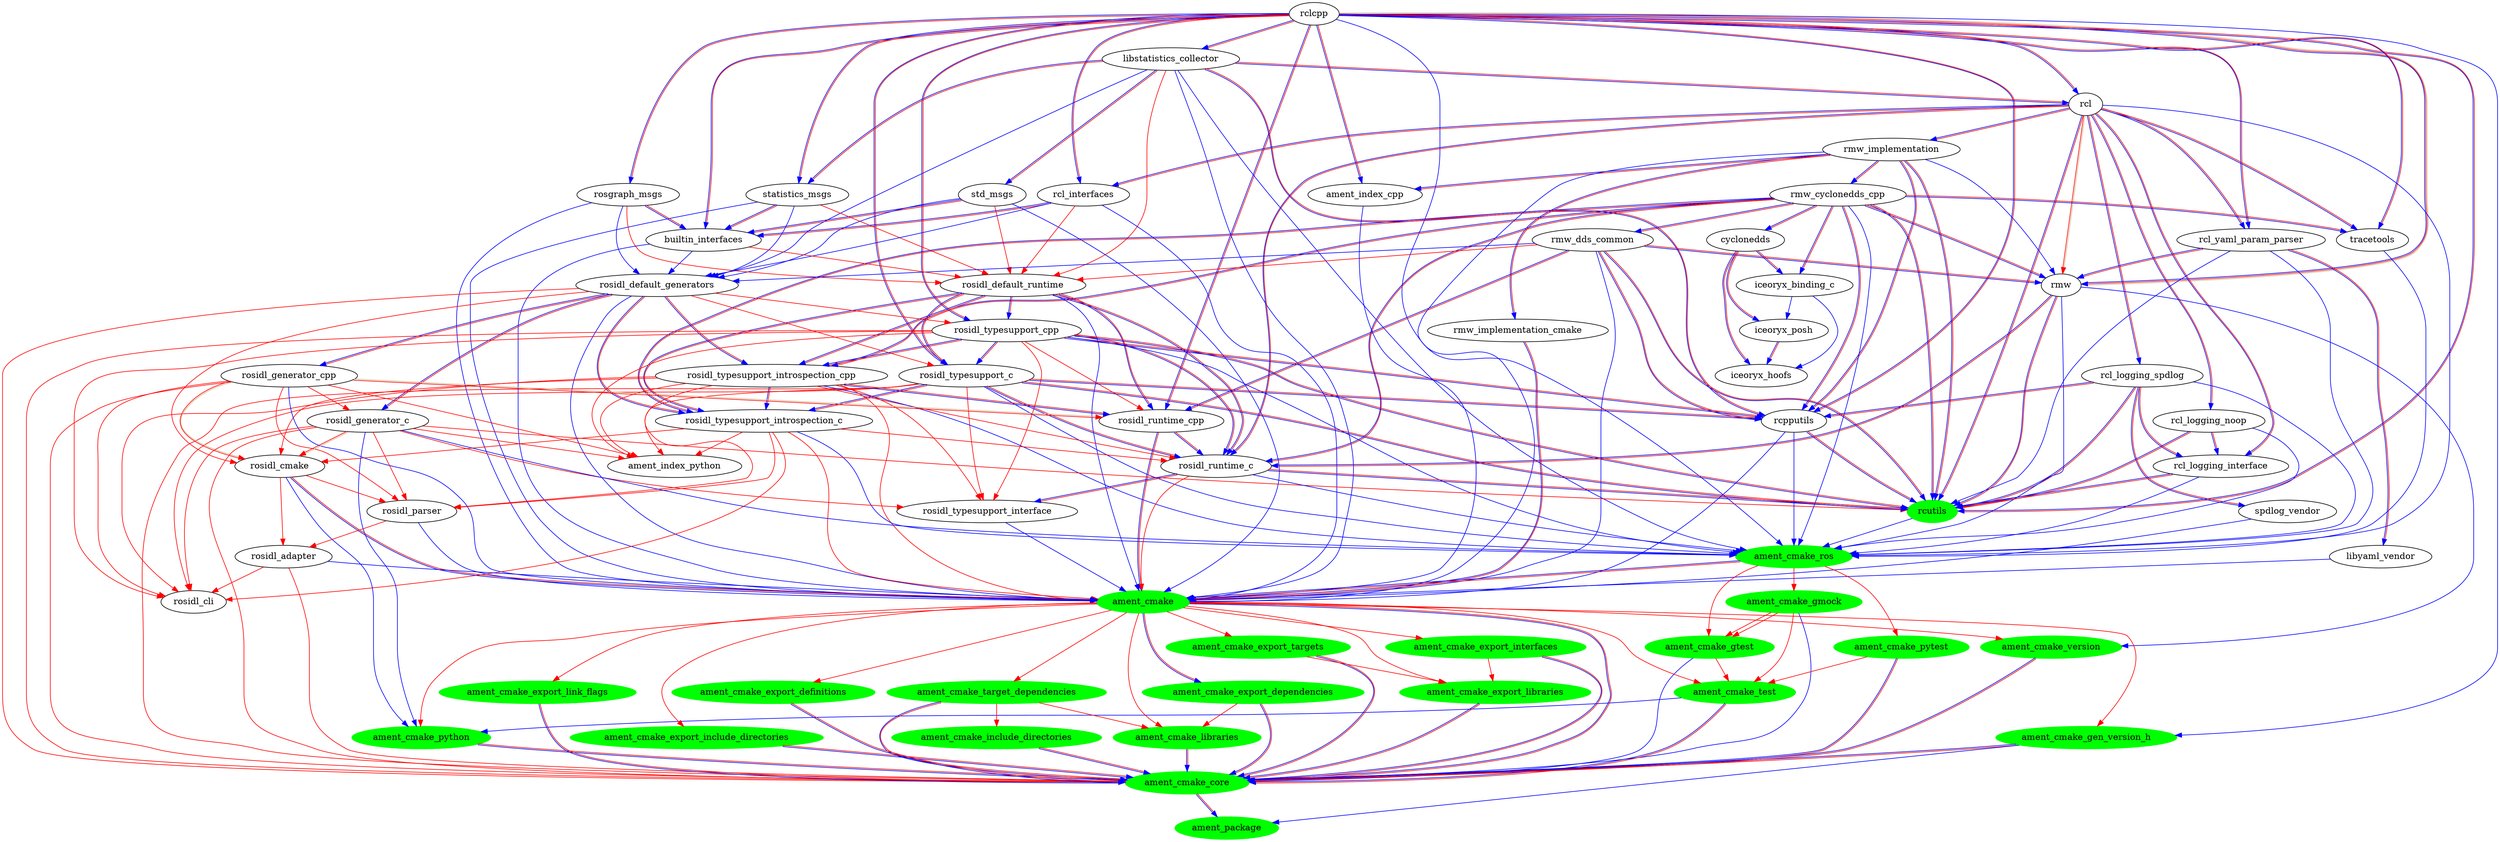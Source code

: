 digraph graphname {
  "rclcpp";
  "libstatistics_collector";
  "rcl";
  "rmw_implementation";
  "std_msgs";
  "statistics_msgs";
  "rosgraph_msgs";
  "rmw_cyclonedds_cpp";
  "rcl_interfaces";
  "rmw_dds_common";
  "builtin_interfaces";
  "rosidl_default_runtime";
  "rosidl_default_generators";
  "rosidl_typesupport_cpp";
  "rosidl_typesupport_c";
  "rosidl_typesupport_introspection_cpp";
  "rosidl_generator_cpp";
  "rcl_yaml_param_parser";
  "rcl_logging_spdlog";
  "rcl_logging_noop";
  "rosidl_typesupport_introspection_c";
  "rosidl_runtime_cpp";
  "rosidl_generator_c";
  "rmw";
  "rcl_logging_interface";
  "libyaml_vendor";
  "rosidl_runtime_c";
  "rcpputils";
  "rosidl_cmake";
  "rcutils" [style=filled;color = green];
  "tracetools";
  "rosidl_parser";
  "spdlog_vendor";
  "rosidl_typesupport_interface";
  "rosidl_adapter";
  "rmw_implementation_cmake";
  "ament_index_cpp";
  "ament_cmake_gtest" [style=filled;color = green];
  "ament_cmake_gmock" [style=filled;color = green];
  "ament_cmake_pytest" [style=filled;color = green];
  "ament_cmake_ros" -> "ament_cmake_pytest" [color="#ff0000"];
  "ament_cmake_pytest" -> "ament_cmake_core" [color="#0000ff:#ff0000"];
  "ament_cmake_pytest" -> "ament_cmake_test" [color="#ff0000"];
  "ament_cmake_ros" -> "ament_cmake_gmock" [color="#ff0000"];
  "ament_cmake_gmock" -> "ament_cmake_core" [color="#0000ff"];
  "ament_cmake_gmock" -> "ament_cmake_gtest" [color="#ff0000"];
  "ament_cmake_gmock" -> "ament_cmake_test" [color="#ff0000"];
  "ament_cmake_ros" -> "ament_cmake_gtest" [color="#ff0000"];
  "ament_cmake_gmock" -> "ament_cmake_gtest" [color="#ff0000"];
  "ament_cmake_gtest" -> "ament_cmake_core" [color="#0000ff"];
  "ament_cmake_gtest" -> "ament_cmake_test" [color="#ff0000"];
  "ament_cmake_ros" [style=filled;color = green];
  "ament_cmake" [style=filled;color = green];
  "ament_cmake_test" [style=filled;color = green];
  "rosidl_cli";
  "ament_cmake_gen_version_h" [style=filled;color = green];
  "ament_index_python";
  "cyclonedds";
  "ament_cmake_target_dependencies" [style=filled;color = green];
  "ament_cmake_export_targets" [style=filled;color = green];
  "ament_cmake_export_interfaces" [style=filled;color = green];
  "ament_cmake_export_dependencies" [style=filled;color = green];
  "iceoryx_binding_c";
  "ament_cmake_version" [style=filled;color = green];
  "ament_cmake_python" [style=filled;color = green];
  "ament_cmake_libraries" [style=filled;color = green];
  "ament_cmake_include_directories" [style=filled;color = green];
  "ament_cmake_export_link_flags" [style=filled;color = green];
  "ament_cmake_export_libraries" [style=filled;color = green];
  "ament_cmake_export_include_directories" [style=filled;color = green];
  "ament_cmake_export_definitions" [style=filled;color = green];
  "iceoryx_posh";
  "ament_cmake_core" [style=filled;color = green];
  "iceoryx_hoofs";
  "ament_package" [style=filled;color = green];
  "ament_cmake" -> "ament_cmake_test" [color="#ff0000"];
  "ament_cmake_test" -> "ament_cmake_core" [color="#0000ff:#ff0000"];
  "ament_cmake_test" -> "ament_cmake_python" [color="#0000ff"];
  "rclcpp" -> "libstatistics_collector" [color="#0000ff:#ff0000"];
  "rclcpp" -> "rosgraph_msgs" [color="#0000ff:#ff0000"];
  "rclcpp" -> "tracetools" [color="#0000ff:#ff0000"];
  "rclcpp" -> "ament_cmake_ros" [color="#0000ff"];
  "rclcpp" -> "rcl_interfaces" [color="#0000ff:#ff0000"];
  "rclcpp" -> "ament_index_cpp" [color="#0000ff:#ff0000"];
  "rclcpp" -> "rosidl_typesupport_cpp" [color="#0000ff:#ff0000"];
  "rclcpp" -> "builtin_interfaces" [color="#0000ff:#ff0000"];
  "rclcpp" -> "rcl_yaml_param_parser" [color="#0000ff:#ff0000"];
  "rclcpp" -> "rosidl_runtime_cpp" [color="#0000ff:#ff0000"];
  "rclcpp" -> "rcutils" [color="#0000ff:#ff0000"];
  "rclcpp" -> "ament_cmake_gen_version_h" [color="#0000ff"];
  "rclcpp" -> "rcpputils" [color="#0000ff:#ff0000"];
  "rclcpp" -> "statistics_msgs" [color="#0000ff:#ff0000"];
  "rclcpp" -> "rmw" [color="#0000ff:#ff0000:#d2b48c"];
  "rclcpp" -> "rcl" [color="#0000ff:#ff0000"];
  "rclcpp" -> "rosidl_typesupport_c" [color="#0000ff:#ff0000"];
  "libstatistics_collector" -> "ament_cmake_ros" [color="#0000ff"];
  "libstatistics_collector" -> "std_msgs" [color="#0000ff:#ff0000"];
  "libstatistics_collector" -> "rosidl_default_generators" [color="#0000ff"];
  "libstatistics_collector" -> "statistics_msgs" [color="#0000ff:#ff0000"];
  "libstatistics_collector" -> "rcpputils" [color="#0000ff:#ff0000"];
  "libstatistics_collector" -> "rcl" [color="#0000ff:#ff0000"];
  "libstatistics_collector" -> "ament_cmake" [color="#0000ff"];
  "libstatistics_collector" -> "rosidl_default_runtime" [color="#ff0000"];
  "rcl" -> "tracetools" [color="#0000ff:#ff0000"];
  "rcl" -> "ament_cmake_ros" [color="#0000ff"];
  "rcl" -> "rcl_interfaces" [color="#0000ff:#ff0000"];
  "rcl" -> "rcl_yaml_param_parser" [color="#0000ff:#ff0000"];
  "rcl" -> "rcutils" [color="#0000ff:#ff0000"];
  "rcl" -> "rcl_logging_interface" [color="#0000ff:#ff0000"];
  "rcl" -> "rcl_logging_noop" [color="#0000ff:#ff0000"];
  "rcl" -> "rmw_implementation" [color="#0000ff:#ff0000"];
  "rcl" -> "rcl_logging_spdlog" [color="#0000ff:#ff0000"];
  "rcl" -> "rosidl_runtime_c" [color="#0000ff:#ff0000"];
  "rcl" -> "rmw" [color="#ff0000:#d2b48c"];
  "rmw_implementation" -> "rmw_implementation_cmake" [color="#0000ff:#ff0000"];
  "rmw_implementation" -> "ament_index_cpp" [color="#0000ff:#ff0000"];
  "rmw_implementation" -> "rcutils" [color="#0000ff:#ff0000"];
  "rmw_implementation" -> "rcpputils" [color="#0000ff:#ff0000"];
  "rmw_implementation" -> "rmw_cyclonedds_cpp" [color="#0000ff:#ff0000"];
  "rmw_implementation" -> "rmw" [color="#0000ff"];
  "rmw_implementation" -> "ament_cmake" [color="#0000ff"];
  "std_msgs" -> "rosidl_default_generators" [color="#0000ff"];
  "std_msgs" -> "builtin_interfaces" [color="#0000ff:#ff0000"];
  "std_msgs" -> "ament_cmake" [color="#0000ff"];
  "std_msgs" -> "rosidl_default_runtime" [color="#ff0000"];
  "statistics_msgs" -> "rosidl_default_generators" [color="#0000ff"];
  "statistics_msgs" -> "builtin_interfaces" [color="#0000ff:#ff0000"];
  "statistics_msgs" -> "ament_cmake" [color="#0000ff"];
  "statistics_msgs" -> "rosidl_default_runtime" [color="#ff0000"];
  "rosgraph_msgs" -> "rosidl_default_generators" [color="#0000ff"];
  "rosgraph_msgs" -> "builtin_interfaces" [color="#0000ff:#ff0000"];
  "rosgraph_msgs" -> "ament_cmake" [color="#0000ff"];
  "rosgraph_msgs" -> "rosidl_default_runtime" [color="#ff0000"];
  "rmw_cyclonedds_cpp" -> "tracetools" [color="#0000ff:#ff0000"];
  "rmw_cyclonedds_cpp" -> "ament_cmake_ros" [color="#0000ff"];
  "rmw_cyclonedds_cpp" -> "rmw_dds_common" [color="#0000ff:#ff0000"];
  "rmw_cyclonedds_cpp" -> "rosidl_typesupport_introspection_c" [color="#0000ff:#ff0000"];
  "rmw_cyclonedds_cpp" -> "rcutils" [color="#0000ff:#ff0000"];
  "rmw_cyclonedds_cpp" -> "rosidl_typesupport_introspection_cpp" [color="#0000ff:#ff0000"];
  "rmw_cyclonedds_cpp" -> "rcpputils" [color="#0000ff:#ff0000"];
  "rmw_cyclonedds_cpp" -> "iceoryx_binding_c" [color="#0000ff:#ff0000"];
  "rmw_cyclonedds_cpp" -> "cyclonedds" [color="#0000ff:#ff0000"];
  "rmw_cyclonedds_cpp" -> "rmw" [color="#0000ff:#ff0000"];
  "rmw_cyclonedds_cpp" -> "rosidl_runtime_c" [color="#0000ff:#ff0000"];
  "rcl_interfaces" -> "rosidl_default_generators" [color="#0000ff"];
  "rcl_interfaces" -> "builtin_interfaces" [color="#0000ff:#ff0000"];
  "rcl_interfaces" -> "ament_cmake" [color="#0000ff"];
  "rcl_interfaces" -> "rosidl_default_runtime" [color="#ff0000"];
  "rmw_dds_common" -> "rosidl_default_generators" [color="#0000ff"];
  "rmw_dds_common" -> "rosidl_runtime_cpp" [color="#0000ff:#ff0000"];
  "rmw_dds_common" -> "rcutils" [color="#0000ff:#ff0000"];
  "rmw_dds_common" -> "rcpputils" [color="#0000ff:#ff0000"];
  "rmw_dds_common" -> "rmw" [color="#0000ff:#ff0000"];
  "rmw_dds_common" -> "ament_cmake" [color="#0000ff"];
  "rmw_dds_common" -> "rosidl_default_runtime" [color="#ff0000"];
  "builtin_interfaces" -> "rosidl_default_generators" [color="#0000ff"];
  "builtin_interfaces" -> "ament_cmake" [color="#0000ff"];
  "builtin_interfaces" -> "rosidl_default_runtime" [color="#ff0000"];
  "rosidl_default_runtime" -> "rosidl_typesupport_cpp" [color="#0000ff:#ff0000"];
  "rosidl_default_runtime" -> "ament_cmake" [color="#0000ff"];
  "rosidl_default_runtime" -> "rosidl_typesupport_introspection_c" [color="#0000ff:#ff0000"];
  "rosidl_default_runtime" -> "rosidl_runtime_cpp" [color="#0000ff:#ff0000"];
  "rosidl_default_runtime" -> "rosidl_typesupport_introspection_cpp" [color="#0000ff:#ff0000"];
  "rosidl_default_runtime" -> "rosidl_runtime_c" [color="#0000ff:#ff0000"];
  "rosidl_default_runtime" -> "rosidl_typesupport_c" [color="#0000ff:#ff0000"];
  "rosidl_default_generators" -> "rosidl_generator_c" [color="#0000ff:#ff0000"];
  "rosidl_default_generators" -> "rosidl_typesupport_introspection_c" [color="#0000ff:#ff0000"];
  "rosidl_default_generators" -> "rosidl_typesupport_introspection_cpp" [color="#0000ff:#ff0000"];
  "rosidl_default_generators" -> "rosidl_generator_cpp" [color="#0000ff:#ff0000"];
  "rosidl_default_generators" -> "ament_cmake" [color="#0000ff"];
  "rosidl_default_generators" -> "rosidl_cmake" [color="#ff0000"];
  "rosidl_default_generators" -> "ament_cmake_core" [color="#ff0000"];
  "rosidl_default_generators" -> "rosidl_typesupport_cpp" [color="#ff0000"];
  "rosidl_default_generators" -> "rosidl_typesupport_c" [color="#ff0000"];
  "rosidl_typesupport_cpp" -> "ament_cmake_ros" [color="#0000ff"];
  "rosidl_typesupport_cpp" -> "rcutils" [color="#0000ff:#ff0000"];
  "rosidl_typesupport_cpp" -> "rosidl_typesupport_introspection_cpp" [color="#0000ff:#ff0000"];
  "rosidl_typesupport_cpp" -> "rcpputils" [color="#0000ff:#ff0000"];
  "rosidl_typesupport_cpp" -> "rosidl_runtime_c" [color="#0000ff:#ff0000"];
  "rosidl_typesupport_cpp" -> "rosidl_typesupport_c" [color="#0000ff:#ff0000"];
  "rosidl_typesupport_cpp" -> "ament_index_python" [color="#ff0000"];
  "rosidl_typesupport_cpp" -> "ament_cmake_core" [color="#ff0000"];
  "rosidl_typesupport_cpp" -> "rosidl_runtime_cpp" [color="#ff0000"];
  "rosidl_typesupport_cpp" -> "rosidl_cli" [color="#ff0000"];
  "rosidl_typesupport_cpp" -> "rosidl_typesupport_interface" [color="#ff0000"];
  "rosidl_typesupport_c" -> "ament_cmake_ros" [color="#0000ff"];
  "rosidl_typesupport_c" -> "rosidl_typesupport_introspection_c" [color="#0000ff:#ff0000"];
  "rosidl_typesupport_c" -> "rcutils" [color="#0000ff:#ff0000"];
  "rosidl_typesupport_c" -> "rcpputils" [color="#0000ff:#ff0000"];
  "rosidl_typesupport_c" -> "rosidl_runtime_c" [color="#0000ff:#ff0000"];
  "rosidl_typesupport_c" -> "ament_index_python" [color="#ff0000"];
  "rosidl_typesupport_c" -> "ament_cmake_core" [color="#ff0000"];
  "rosidl_typesupport_c" -> "rosidl_cli" [color="#ff0000"];
  "rosidl_typesupport_c" -> "rosidl_typesupport_interface" [color="#ff0000"];
  "rosidl_typesupport_introspection_cpp" -> "ament_cmake_ros" [color="#0000ff"];
  "rosidl_typesupport_introspection_cpp" -> "rosidl_typesupport_introspection_c" [color="#0000ff:#ff0000"];
  "rosidl_typesupport_introspection_cpp" -> "rosidl_runtime_cpp" [color="#0000ff:#ff0000"];
  "rosidl_typesupport_introspection_cpp" -> "rosidl_cmake" [color="#ff0000"];
  "rosidl_typesupport_introspection_cpp" -> "ament_index_python" [color="#ff0000"];
  "rosidl_typesupport_introspection_cpp" -> "rosidl_parser" [color="#ff0000"];
  "rosidl_typesupport_introspection_cpp" -> "rosidl_cli" [color="#ff0000"];
  "rosidl_typesupport_introspection_cpp" -> "rosidl_typesupport_interface" [color="#ff0000"];
  "rosidl_typesupport_introspection_cpp" -> "rosidl_runtime_c" [color="#ff0000"];
  "rosidl_typesupport_introspection_cpp" -> "ament_cmake" [color="#ff0000"];
  "rosidl_generator_cpp" -> "ament_cmake" [color="#0000ff"];
  "rosidl_generator_cpp" -> "rosidl_cmake" [color="#ff0000:#d2b48c"];
  "rosidl_generator_cpp" -> "ament_index_python" [color="#ff0000"];
  "rosidl_generator_cpp" -> "ament_cmake_core" [color="#ff0000"];
  "rosidl_generator_cpp" -> "rosidl_generator_c" [color="#ff0000"];
  "rosidl_generator_cpp" -> "rosidl_runtime_cpp" [color="#ff0000:#d2b48c"];
  "rosidl_generator_cpp" -> "rosidl_parser" [color="#ff0000"];
  "rosidl_generator_cpp" -> "rosidl_cli" [color="#ff0000"];
  "rcl_yaml_param_parser" -> "ament_cmake_ros" [color="#0000ff"];
  "rcl_yaml_param_parser" -> "libyaml_vendor" [color="#0000ff:#ff0000"];
  "rcl_yaml_param_parser" -> "rcutils" [color="#0000ff"];
  "rcl_yaml_param_parser" -> "rmw" [color="#0000ff:#ff0000"];
  "rcl_logging_spdlog" -> "ament_cmake_ros" [color="#0000ff"];
  "rcl_logging_spdlog" -> "rcutils" [color="#0000ff:#ff0000"];
  "rcl_logging_spdlog" -> "rcl_logging_interface" [color="#0000ff:#ff0000"];
  "rcl_logging_spdlog" -> "rcpputils" [color="#0000ff:#ff0000"];
  "rcl_logging_spdlog" -> "spdlog_vendor" [color="#0000ff:#ff0000"];
  "rcl_logging_noop" -> "rcl_logging_interface" [color="#0000ff:#ff0000"];
  "rcl_logging_noop" -> "ament_cmake_ros" [color="#0000ff"];
  "rcl_logging_noop" -> "rcutils" [color="#0000ff:#ff0000"];
  "rosidl_typesupport_introspection_c" -> "ament_cmake_ros" [color="#0000ff"];
  "rosidl_typesupport_introspection_c" -> "rosidl_cmake" [color="#ff0000"];
  "rosidl_typesupport_introspection_c" -> "ament_index_python" [color="#ff0000"];
  "rosidl_typesupport_introspection_c" -> "rosidl_parser" [color="#ff0000"];
  "rosidl_typesupport_introspection_c" -> "rosidl_cli" [color="#ff0000"];
  "rosidl_typesupport_introspection_c" -> "rosidl_runtime_c" [color="#ff0000"];
  "rosidl_typesupport_introspection_c" -> "ament_cmake" [color="#ff0000"];
  "rosidl_runtime_cpp" -> "rosidl_runtime_c" [color="#0000ff:#ff0000"];
  "rosidl_runtime_cpp" -> "ament_cmake" [color="#0000ff:#ff0000"];
  "rosidl_generator_c" -> "ament_cmake_ros" [color="#0000ff"];
  "rosidl_generator_c" -> "ament_cmake_python" [color="#0000ff"];
  "rosidl_generator_c" -> "rosidl_cmake" [color="#ff0000:#d2b48c"];
  "rosidl_generator_c" -> "ament_index_python" [color="#ff0000"];
  "rosidl_generator_c" -> "ament_cmake_core" [color="#ff0000"];
  "rosidl_generator_c" -> "rosidl_parser" [color="#ff0000"];
  "rosidl_generator_c" -> "rcutils" [color="#ff0000"];
  "rosidl_generator_c" -> "rosidl_cli" [color="#ff0000"];
  "rosidl_generator_c" -> "rosidl_typesupport_interface" [color="#ff0000"];
  "rmw" -> "ament_cmake_version" [color="#0000ff"];
  "rmw" -> "ament_cmake_ros" [color="#0000ff"];
  "rmw" -> "rosidl_runtime_c" [color="#0000ff:#ff0000"];
  "rmw" -> "rcutils" [color="#0000ff:#ff0000"];
  "rcl_logging_interface" -> "ament_cmake_ros" [color="#0000ff"];
  "rcl_logging_interface" -> "rcutils" [color="#0000ff:#ff0000"];
  "libyaml_vendor" -> "ament_cmake" [color="#0000ff"];
  "rosidl_runtime_c" -> "ament_cmake_ros" [color="#0000ff"];
  "rosidl_runtime_c" -> "rosidl_typesupport_interface" [color="#0000ff:#ff0000"];
  "rosidl_runtime_c" -> "rcutils" [color="#0000ff:#ff0000"];
  "rosidl_runtime_c" -> "ament_cmake" [color="#ff0000"];
  "rcpputils" -> "ament_cmake_ros" [color="#0000ff"];
  "rcpputils" -> "rcutils" [color="#0000ff:#ff0000"];
  "rcpputils" -> "ament_cmake" [color="#0000ff"];
  "rosidl_cmake" -> "ament_cmake_python" [color="#0000ff"];
  "rosidl_cmake" -> "ament_cmake" [color="#0000ff:#ff0000"];
  "rosidl_cmake" -> "rosidl_adapter" [color="#ff0000"];
  "rosidl_cmake" -> "rosidl_parser" [color="#ff0000"];
  "rcutils" -> "ament_cmake_ros" [color="#0000ff"];
  "tracetools" -> "ament_cmake_ros" [color="#0000ff"];
  "rosidl_parser" -> "ament_cmake" [color="#0000ff"];
  "rosidl_parser" -> "rosidl_adapter" [color="#ff0000"];
  "spdlog_vendor" -> "ament_cmake" [color="#0000ff"];
  "rosidl_typesupport_interface" -> "ament_cmake" [color="#0000ff"];
  "rosidl_adapter" -> "ament_cmake" [color="#0000ff"];
  "rosidl_adapter" -> "rosidl_cli" [color="#ff0000"];
  "rosidl_adapter" -> "ament_cmake_core" [color="#ff0000"];
  "rmw_implementation_cmake" -> "ament_cmake" [color="#0000ff:#ff0000"];
  "ament_index_cpp" -> "ament_cmake" [color="#0000ff"];
  "ament_cmake_ros" -> "ament_cmake" [color="#0000ff:#ff0000"];
  "ament_cmake" -> "ament_cmake_core" [color="#0000ff:#ff0000"];
  "ament_cmake" -> "ament_cmake_export_dependencies" [color="#0000ff:#ff0000"];
  "ament_cmake" -> "ament_cmake_export_interfaces" [color="#ff0000"];
  "ament_cmake" -> "ament_cmake_version" [color="#ff0000"];
  "ament_cmake" -> "ament_cmake_python" [color="#ff0000"];
  "ament_cmake" -> "ament_cmake_export_libraries" [color="#ff0000"];
  "ament_cmake" -> "ament_cmake_export_targets" [color="#ff0000"];
  "ament_cmake" -> "ament_cmake_gen_version_h" [color="#ff0000"];
  "ament_cmake" -> "ament_cmake_export_definitions" [color="#ff0000"];
  "ament_cmake" -> "ament_cmake_export_link_flags" [color="#ff0000"];
  "ament_cmake" -> "ament_cmake_export_include_directories" [color="#ff0000"];
  "ament_cmake" -> "ament_cmake_target_dependencies" [color="#ff0000"];
  "ament_cmake" -> "ament_cmake_libraries" [color="#ff0000"];
  "ament_cmake_gen_version_h" -> "ament_package" [color="#0000ff"];
  "ament_cmake_gen_version_h" -> "ament_cmake_core" [color="#0000ff:#ff0000"];
  "cyclonedds" -> "iceoryx_posh" [color="#0000ff:#ff0000"];
  "cyclonedds" -> "iceoryx_hoofs" [color="#0000ff:#ff0000"];
  "cyclonedds" -> "iceoryx_binding_c" [color="#0000ff:#ff0000"];
  "ament_cmake_target_dependencies" -> "ament_cmake_core" [color="#0000ff:#ff0000"];
  "ament_cmake_target_dependencies" -> "ament_cmake_libraries" [color="#ff0000"];
  "ament_cmake_target_dependencies" -> "ament_cmake_include_directories" [color="#ff0000"];
  "ament_cmake_export_targets" -> "ament_cmake_core" [color="#0000ff:#ff0000"];
  "ament_cmake_export_targets" -> "ament_cmake_export_libraries" [color="#ff0000"];
  "ament_cmake_export_interfaces" -> "ament_cmake_core" [color="#0000ff:#ff0000"];
  "ament_cmake_export_interfaces" -> "ament_cmake_export_libraries" [color="#ff0000"];
  "ament_cmake_export_dependencies" -> "ament_cmake_core" [color="#0000ff:#ff0000"];
  "ament_cmake_export_dependencies" -> "ament_cmake_libraries" [color="#ff0000"];
  "iceoryx_binding_c" -> "iceoryx_posh" [color="#0000ff"];
  "iceoryx_binding_c" -> "iceoryx_hoofs" [color="#0000ff"];
  "ament_cmake_version" -> "ament_cmake_core" [color="#0000ff:#ff0000"];
  "ament_cmake_python" -> "ament_cmake_core" [color="#0000ff:#ff0000"];
  "ament_cmake_libraries" -> "ament_cmake_core" [color="#0000ff:#ff0000"];
  "ament_cmake_include_directories" -> "ament_cmake_core" [color="#0000ff:#ff0000"];
  "ament_cmake_export_link_flags" -> "ament_cmake_core" [color="#0000ff:#ff0000"];
  "ament_cmake_export_libraries" -> "ament_cmake_core" [color="#0000ff:#ff0000"];
  "ament_cmake_export_include_directories" -> "ament_cmake_core" [color="#0000ff:#ff0000"];
  "ament_cmake_export_definitions" -> "ament_cmake_core" [color="#0000ff:#ff0000"];
  "iceoryx_posh" -> "iceoryx_hoofs" [color="#0000ff:#ff0000"];
  "ament_cmake_core" -> "ament_package" [color="#0000ff:#ff0000"];
}

